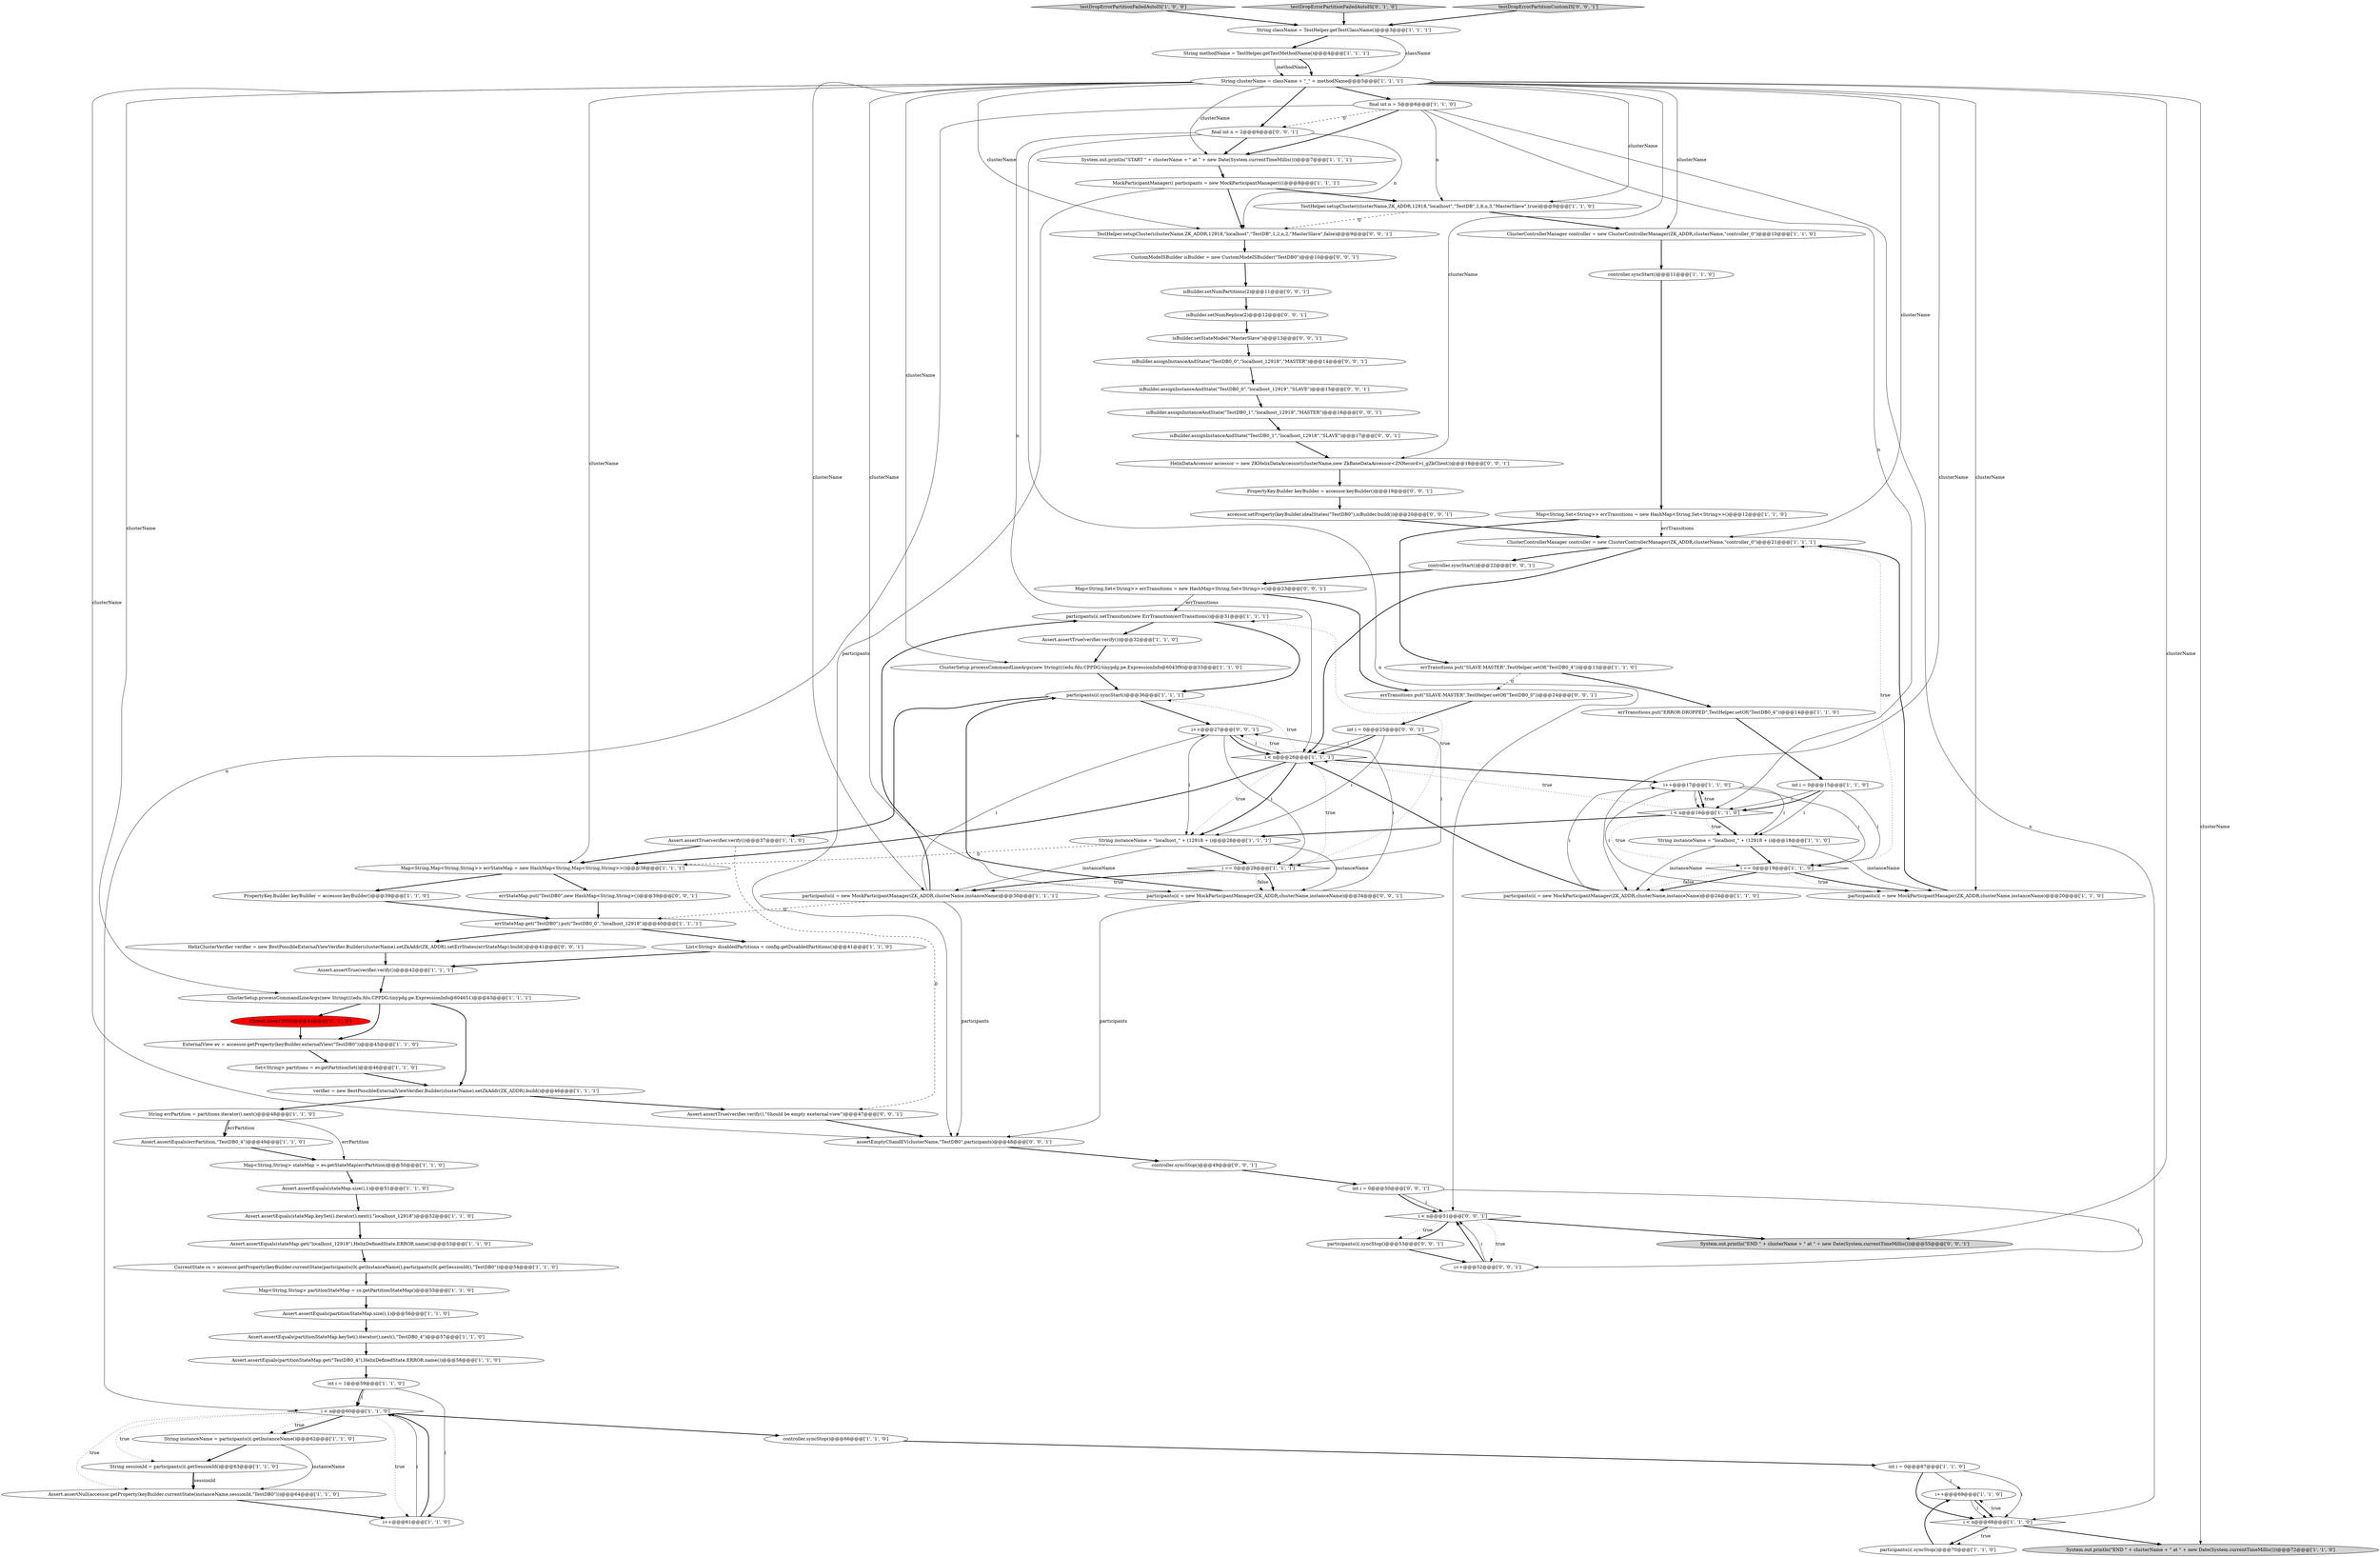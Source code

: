 digraph {
6 [style = filled, label = "String errPartition = partitions.iterator().next()@@@48@@@['1', '1', '0']", fillcolor = white, shape = ellipse image = "AAA0AAABBB1BBB"];
38 [style = filled, label = "ClusterSetup.processCommandLineArgs(new String((((edu.fdu.CPPDG.tinypdg.pe.ExpressionInfo@604651)@@@43@@@['1', '1', '1']", fillcolor = white, shape = ellipse image = "AAA0AAABBB1BBB"];
73 [style = filled, label = "Map<String,Set<String>> errTransitions = new HashMap<String,Set<String>>()@@@23@@@['0', '0', '1']", fillcolor = white, shape = ellipse image = "AAA0AAABBB3BBB"];
46 [style = filled, label = "participants(i(.setTransition(new ErrTransition(errTransitions))@@@31@@@['1', '1', '1']", fillcolor = white, shape = ellipse image = "AAA0AAABBB1BBB"];
5 [style = filled, label = "System.out.println(\"START \" + clusterName + \" at \" + new Date(System.currentTimeMillis()))@@@7@@@['1', '1', '1']", fillcolor = white, shape = ellipse image = "AAA0AAABBB1BBB"];
29 [style = filled, label = "errTransitions.put(\"ERROR-DROPPED\",TestHelper.setOf(\"TestDB0_4\"))@@@14@@@['1', '1', '0']", fillcolor = white, shape = ellipse image = "AAA0AAABBB1BBB"];
55 [style = filled, label = "errTransitions.put(\"SLAVE-MASTER\",TestHelper.setOf(\"TestDB0_4\"))@@@13@@@['1', '1', '0']", fillcolor = white, shape = ellipse image = "AAA0AAABBB1BBB"];
45 [style = filled, label = "participants(i( = new MockParticipantManager(ZK_ADDR,clusterName,instanceName)@@@24@@@['1', '1', '0']", fillcolor = white, shape = ellipse image = "AAA0AAABBB1BBB"];
69 [style = filled, label = "isBuilder.assignInstanceAndState(\"TestDB0_0\",\"localhost_12919\",\"SLAVE\")@@@15@@@['0', '0', '1']", fillcolor = white, shape = ellipse image = "AAA0AAABBB3BBB"];
89 [style = filled, label = "i < n@@@51@@@['0', '0', '1']", fillcolor = white, shape = diamond image = "AAA0AAABBB3BBB"];
0 [style = filled, label = "String instanceName = \"localhost_\" + (12918 + i)@@@28@@@['1', '1', '1']", fillcolor = white, shape = ellipse image = "AAA0AAABBB1BBB"];
58 [style = filled, label = "Map<String,Set<String>> errTransitions = new HashMap<String,Set<String>>()@@@12@@@['1', '1', '0']", fillcolor = white, shape = ellipse image = "AAA0AAABBB1BBB"];
43 [style = filled, label = "testDropErrorPartitionFailedAutoIS['1', '0', '0']", fillcolor = lightgray, shape = diamond image = "AAA0AAABBB1BBB"];
76 [style = filled, label = "participants(i(.syncStop()@@@53@@@['0', '0', '1']", fillcolor = white, shape = ellipse image = "AAA0AAABBB3BBB"];
62 [style = filled, label = "testDropErrorPartitionFailedAutoIS['0', '1', '0']", fillcolor = lightgray, shape = diamond image = "AAA0AAABBB2BBB"];
66 [style = filled, label = "int i = 0@@@25@@@['0', '0', '1']", fillcolor = white, shape = ellipse image = "AAA0AAABBB3BBB"];
41 [style = filled, label = "List<String> disabledPartitions = config.getDisabledPartitions()@@@41@@@['1', '1', '0']", fillcolor = white, shape = ellipse image = "AAA0AAABBB1BBB"];
90 [style = filled, label = "controller.syncStart()@@@22@@@['0', '0', '1']", fillcolor = white, shape = ellipse image = "AAA0AAABBB3BBB"];
48 [style = filled, label = "i++@@@17@@@['1', '1', '0']", fillcolor = white, shape = ellipse image = "AAA0AAABBB1BBB"];
36 [style = filled, label = "Assert.assertTrue(verifier.verify())@@@37@@@['1', '1', '0']", fillcolor = white, shape = ellipse image = "AAA0AAABBB1BBB"];
13 [style = filled, label = "String instanceName = participants(i(.getInstanceName()@@@62@@@['1', '1', '0']", fillcolor = white, shape = ellipse image = "AAA0AAABBB1BBB"];
50 [style = filled, label = "String sessionId = participants(i(.getSessionId()@@@63@@@['1', '1', '0']", fillcolor = white, shape = ellipse image = "AAA0AAABBB1BBB"];
16 [style = filled, label = "i < n@@@60@@@['1', '1', '0']", fillcolor = white, shape = diamond image = "AAA0AAABBB1BBB"];
17 [style = filled, label = "TestHelper.setupCluster(clusterName,ZK_ADDR,12918,\"localhost\",\"TestDB\",1,8,n,3,\"MasterSlave\",true)@@@9@@@['1', '1', '0']", fillcolor = white, shape = ellipse image = "AAA0AAABBB1BBB"];
81 [style = filled, label = "errStateMap.put(\"TestDB0\",new HashMap<String,String>())@@@39@@@['0', '0', '1']", fillcolor = white, shape = ellipse image = "AAA0AAABBB3BBB"];
82 [style = filled, label = "participants(i( = new MockParticipantManager(ZK_ADDR,clusterName,instanceName)@@@34@@@['0', '0', '1']", fillcolor = white, shape = ellipse image = "AAA0AAABBB3BBB"];
39 [style = filled, label = "CurrentState cs = accessor.getProperty(keyBuilder.currentState(participants(0(.getInstanceName(),participants(0(.getSessionId(),\"TestDB0\"))@@@54@@@['1', '1', '0']", fillcolor = white, shape = ellipse image = "AAA0AAABBB1BBB"];
52 [style = filled, label = "Assert.assertEquals(stateMap.keySet().iterator().next(),\"localhost_12918\")@@@52@@@['1', '1', '0']", fillcolor = white, shape = ellipse image = "AAA0AAABBB1BBB"];
56 [style = filled, label = "Assert.assertEquals(partitionStateMap.size(),1)@@@56@@@['1', '1', '0']", fillcolor = white, shape = ellipse image = "AAA0AAABBB1BBB"];
84 [style = filled, label = "HelixDataAccessor accessor = new ZKHelixDataAccessor(clusterName,new ZkBaseDataAccessor<ZNRecord>(_gZkClient))@@@18@@@['0', '0', '1']", fillcolor = white, shape = ellipse image = "AAA0AAABBB3BBB"];
54 [style = filled, label = "Assert.assertEquals(partitionStateMap.get(\"TestDB0_4\"),HelixDefinedState.ERROR.name())@@@58@@@['1', '1', '0']", fillcolor = white, shape = ellipse image = "AAA0AAABBB1BBB"];
63 [style = filled, label = "Thread.sleep(2000)@@@44@@@['0', '1', '0']", fillcolor = red, shape = ellipse image = "AAA1AAABBB2BBB"];
80 [style = filled, label = "Assert.assertTrue(verifier.verify(),\"Should be empty exeternal-view\")@@@47@@@['0', '0', '1']", fillcolor = white, shape = ellipse image = "AAA0AAABBB3BBB"];
77 [style = filled, label = "CustomModeISBuilder isBuilder = new CustomModeISBuilder(\"TestDB0\")@@@10@@@['0', '0', '1']", fillcolor = white, shape = ellipse image = "AAA0AAABBB3BBB"];
9 [style = filled, label = "i < n@@@16@@@['1', '1', '0']", fillcolor = white, shape = diamond image = "AAA0AAABBB1BBB"];
85 [style = filled, label = "errTransitions.put(\"SLAVE-MASTER\",TestHelper.setOf(\"TestDB0_0\"))@@@24@@@['0', '0', '1']", fillcolor = white, shape = ellipse image = "AAA0AAABBB3BBB"];
4 [style = filled, label = "i < n@@@26@@@['1', '1', '1']", fillcolor = white, shape = diamond image = "AAA0AAABBB1BBB"];
31 [style = filled, label = "int i = 1@@@59@@@['1', '1', '0']", fillcolor = white, shape = ellipse image = "AAA0AAABBB1BBB"];
65 [style = filled, label = "isBuilder.assignInstanceAndState(\"TestDB0_1\",\"localhost_12919\",\"MASTER\")@@@16@@@['0', '0', '1']", fillcolor = white, shape = ellipse image = "AAA0AAABBB3BBB"];
14 [style = filled, label = "String instanceName = \"localhost_\" + (12918 + i)@@@18@@@['1', '1', '0']", fillcolor = white, shape = ellipse image = "AAA0AAABBB1BBB"];
32 [style = filled, label = "controller.syncStop()@@@66@@@['1', '1', '0']", fillcolor = white, shape = ellipse image = "AAA0AAABBB1BBB"];
30 [style = filled, label = "i == 0@@@29@@@['1', '1', '1']", fillcolor = white, shape = diamond image = "AAA0AAABBB1BBB"];
53 [style = filled, label = "int i = 0@@@67@@@['1', '1', '0']", fillcolor = white, shape = ellipse image = "AAA0AAABBB1BBB"];
93 [style = filled, label = "isBuilder.setNumReplica(2)@@@12@@@['0', '0', '1']", fillcolor = white, shape = ellipse image = "AAA0AAABBB3BBB"];
25 [style = filled, label = "String methodName = TestHelper.getTestMethodName()@@@4@@@['1', '1', '1']", fillcolor = white, shape = ellipse image = "AAA0AAABBB1BBB"];
34 [style = filled, label = "PropertyKey.Builder keyBuilder = accessor.keyBuilder()@@@39@@@['1', '1', '0']", fillcolor = white, shape = ellipse image = "AAA0AAABBB1BBB"];
57 [style = filled, label = "i++@@@61@@@['1', '1', '0']", fillcolor = white, shape = ellipse image = "AAA0AAABBB1BBB"];
74 [style = filled, label = "System.out.println(\"END \" + clusterName + \" at \" + new Date(System.currentTimeMillis()))@@@55@@@['0', '0', '1']", fillcolor = lightgray, shape = ellipse image = "AAA0AAABBB3BBB"];
20 [style = filled, label = "Assert.assertTrue(verifier.verify())@@@32@@@['1', '1', '0']", fillcolor = white, shape = ellipse image = "AAA0AAABBB1BBB"];
67 [style = filled, label = "HelixClusterVerifier verifier = new BestPossibleExternalViewVerifier.Builder(clusterName).setZkAddr(ZK_ADDR).setErrStates(errStateMap).build()@@@41@@@['0', '0', '1']", fillcolor = white, shape = ellipse image = "AAA0AAABBB3BBB"];
21 [style = filled, label = "Map<String,Map<String,String>> errStateMap = new HashMap<String,Map<String,String>>()@@@38@@@['1', '1', '1']", fillcolor = white, shape = ellipse image = "AAA0AAABBB1BBB"];
11 [style = filled, label = "Assert.assertEquals(stateMap.size(),1)@@@51@@@['1', '1', '0']", fillcolor = white, shape = ellipse image = "AAA0AAABBB1BBB"];
72 [style = filled, label = "assertEmptyCSandEV(clusterName,\"TestDB0\",participants)@@@48@@@['0', '0', '1']", fillcolor = white, shape = ellipse image = "AAA0AAABBB3BBB"];
7 [style = filled, label = "ClusterControllerManager controller = new ClusterControllerManager(ZK_ADDR,clusterName,\"controller_0\")@@@21@@@['1', '1', '1']", fillcolor = white, shape = ellipse image = "AAA0AAABBB1BBB"];
64 [style = filled, label = "i++@@@52@@@['0', '0', '1']", fillcolor = white, shape = ellipse image = "AAA0AAABBB3BBB"];
86 [style = filled, label = "controller.syncStop()@@@49@@@['0', '0', '1']", fillcolor = white, shape = ellipse image = "AAA0AAABBB3BBB"];
83 [style = filled, label = "isBuilder.assignInstanceAndState(\"TestDB0_1\",\"localhost_12918\",\"SLAVE\")@@@17@@@['0', '0', '1']", fillcolor = white, shape = ellipse image = "AAA0AAABBB3BBB"];
2 [style = filled, label = "Map<String,String> stateMap = ev.getStateMap(errPartition)@@@50@@@['1', '1', '0']", fillcolor = white, shape = ellipse image = "AAA0AAABBB1BBB"];
91 [style = filled, label = "i++@@@27@@@['0', '0', '1']", fillcolor = white, shape = ellipse image = "AAA0AAABBB3BBB"];
70 [style = filled, label = "PropertyKey.Builder keyBuilder = accessor.keyBuilder()@@@19@@@['0', '0', '1']", fillcolor = white, shape = ellipse image = "AAA0AAABBB3BBB"];
8 [style = filled, label = "Assert.assertTrue(verifier.verify())@@@42@@@['1', '1', '1']", fillcolor = white, shape = ellipse image = "AAA0AAABBB1BBB"];
92 [style = filled, label = "testDropErrorPartitionCustomIS['0', '0', '1']", fillcolor = lightgray, shape = diamond image = "AAA0AAABBB3BBB"];
12 [style = filled, label = "ClusterSetup.processCommandLineArgs(new String((((edu.fdu.CPPDG.tinypdg.pe.ExpressionInfo@6043f9)@@@33@@@['1', '1', '0']", fillcolor = white, shape = ellipse image = "AAA0AAABBB1BBB"];
75 [style = filled, label = "final int n = 2@@@6@@@['0', '0', '1']", fillcolor = white, shape = ellipse image = "AAA0AAABBB3BBB"];
10 [style = filled, label = "Assert.assertEquals(partitionStateMap.keySet().iterator().next(),\"TestDB0_4\")@@@57@@@['1', '1', '0']", fillcolor = white, shape = ellipse image = "AAA0AAABBB1BBB"];
44 [style = filled, label = "int i = 0@@@15@@@['1', '1', '0']", fillcolor = white, shape = ellipse image = "AAA0AAABBB1BBB"];
23 [style = filled, label = "Set<String> partitions = ev.getPartitionSet()@@@46@@@['1', '1', '0']", fillcolor = white, shape = ellipse image = "AAA0AAABBB1BBB"];
78 [style = filled, label = "isBuilder.setNumPartitions(2)@@@11@@@['0', '0', '1']", fillcolor = white, shape = ellipse image = "AAA0AAABBB3BBB"];
35 [style = filled, label = "final int n = 5@@@6@@@['1', '1', '0']", fillcolor = white, shape = ellipse image = "AAA0AAABBB1BBB"];
33 [style = filled, label = "Assert.assertNull(accessor.getProperty(keyBuilder.currentState(instanceName,sessionId,\"TestDB0\")))@@@64@@@['1', '1', '0']", fillcolor = white, shape = ellipse image = "AAA0AAABBB1BBB"];
24 [style = filled, label = "participants(i(.syncStop()@@@70@@@['1', '1', '0']", fillcolor = white, shape = ellipse image = "AAA0AAABBB1BBB"];
40 [style = filled, label = "participants(i( = new MockParticipantManager(ZK_ADDR,clusterName,instanceName)@@@20@@@['1', '1', '0']", fillcolor = white, shape = ellipse image = "AAA0AAABBB1BBB"];
49 [style = filled, label = "Map<String,String> partitionStateMap = cs.getPartitionStateMap()@@@55@@@['1', '1', '0']", fillcolor = white, shape = ellipse image = "AAA0AAABBB1BBB"];
71 [style = filled, label = "TestHelper.setupCluster(clusterName,ZK_ADDR,12918,\"localhost\",\"TestDB\",1,2,n,2,\"MasterSlave\",false)@@@9@@@['0', '0', '1']", fillcolor = white, shape = ellipse image = "AAA0AAABBB3BBB"];
26 [style = filled, label = "i++@@@69@@@['1', '1', '0']", fillcolor = white, shape = ellipse image = "AAA0AAABBB1BBB"];
22 [style = filled, label = "Assert.assertEquals(errPartition,\"TestDB0_4\")@@@49@@@['1', '1', '0']", fillcolor = white, shape = ellipse image = "AAA0AAABBB1BBB"];
87 [style = filled, label = "isBuilder.setStateModel(\"MasterSlave\")@@@13@@@['0', '0', '1']", fillcolor = white, shape = ellipse image = "AAA0AAABBB3BBB"];
37 [style = filled, label = "errStateMap.get(\"TestDB0\").put(\"TestDB0_0\",\"localhost_12918\")@@@40@@@['1', '1', '1']", fillcolor = white, shape = ellipse image = "AAA0AAABBB1BBB"];
3 [style = filled, label = "controller.syncStart()@@@11@@@['1', '1', '0']", fillcolor = white, shape = ellipse image = "AAA0AAABBB1BBB"];
61 [style = filled, label = "ClusterControllerManager controller = new ClusterControllerManager(ZK_ADDR,clusterName,\"controller_0\")@@@10@@@['1', '1', '0']", fillcolor = white, shape = ellipse image = "AAA0AAABBB1BBB"];
79 [style = filled, label = "accessor.setProperty(keyBuilder.idealStates(\"TestDB0\"),isBuilder.build())@@@20@@@['0', '0', '1']", fillcolor = white, shape = ellipse image = "AAA0AAABBB3BBB"];
42 [style = filled, label = "i == 0@@@19@@@['1', '1', '0']", fillcolor = white, shape = diamond image = "AAA0AAABBB1BBB"];
59 [style = filled, label = "System.out.println(\"END \" + clusterName + \" at \" + new Date(System.currentTimeMillis()))@@@72@@@['1', '1', '0']", fillcolor = lightgray, shape = ellipse image = "AAA0AAABBB1BBB"];
15 [style = filled, label = "participants(i(.syncStart()@@@36@@@['1', '1', '1']", fillcolor = white, shape = ellipse image = "AAA0AAABBB1BBB"];
51 [style = filled, label = "String className = TestHelper.getTestClassName()@@@3@@@['1', '1', '1']", fillcolor = white, shape = ellipse image = "AAA0AAABBB1BBB"];
19 [style = filled, label = "participants(i( = new MockParticipantManager(ZK_ADDR,clusterName,instanceName)@@@30@@@['1', '1', '1']", fillcolor = white, shape = ellipse image = "AAA0AAABBB1BBB"];
88 [style = filled, label = "int i = 0@@@50@@@['0', '0', '1']", fillcolor = white, shape = ellipse image = "AAA0AAABBB3BBB"];
28 [style = filled, label = "String clusterName = className + \"_\" + methodName@@@5@@@['1', '1', '1']", fillcolor = white, shape = ellipse image = "AAA0AAABBB1BBB"];
60 [style = filled, label = "Assert.assertEquals(stateMap.get(\"localhost_12918\"),HelixDefinedState.ERROR.name())@@@53@@@['1', '1', '0']", fillcolor = white, shape = ellipse image = "AAA0AAABBB1BBB"];
1 [style = filled, label = "ExternalView ev = accessor.getProperty(keyBuilder.externalView(\"TestDB0\"))@@@45@@@['1', '1', '0']", fillcolor = white, shape = ellipse image = "AAA0AAABBB1BBB"];
18 [style = filled, label = "i < n@@@68@@@['1', '1', '0']", fillcolor = white, shape = diamond image = "AAA0AAABBB1BBB"];
47 [style = filled, label = "MockParticipantManager(( participants = new MockParticipantManager((((@@@8@@@['1', '1', '1']", fillcolor = white, shape = ellipse image = "AAA0AAABBB1BBB"];
68 [style = filled, label = "isBuilder.assignInstanceAndState(\"TestDB0_0\",\"localhost_12918\",\"MASTER\")@@@14@@@['0', '0', '1']", fillcolor = white, shape = ellipse image = "AAA0AAABBB3BBB"];
27 [style = filled, label = "verifier = new BestPossibleExternalViewVerifier.Builder(clusterName).setZkAddr(ZK_ADDR).build()@@@46@@@['1', '1', '1']", fillcolor = white, shape = ellipse image = "AAA0AAABBB1BBB"];
32->53 [style = bold, label=""];
0->30 [style = bold, label=""];
83->84 [style = bold, label=""];
72->86 [style = bold, label=""];
75->71 [style = solid, label="n"];
68->69 [style = bold, label=""];
76->64 [style = bold, label=""];
16->13 [style = dotted, label="true"];
42->45 [style = bold, label=""];
6->22 [style = bold, label=""];
25->28 [style = solid, label="methodName"];
41->8 [style = bold, label=""];
46->15 [style = bold, label=""];
85->66 [style = bold, label=""];
10->54 [style = bold, label=""];
17->71 [style = dashed, label="0"];
78->93 [style = bold, label=""];
44->14 [style = solid, label="i"];
57->16 [style = solid, label="i"];
28->82 [style = solid, label="clusterName"];
28->61 [style = solid, label="clusterName"];
28->38 [style = solid, label="clusterName"];
1->23 [style = bold, label=""];
4->30 [style = dotted, label="true"];
66->0 [style = solid, label="i"];
89->74 [style = bold, label=""];
31->57 [style = solid, label="i"];
61->3 [style = bold, label=""];
52->60 [style = bold, label=""];
67->8 [style = bold, label=""];
51->28 [style = solid, label="className"];
19->91 [style = solid, label="i"];
70->79 [style = bold, label=""];
39->49 [style = bold, label=""];
53->18 [style = solid, label="i"];
57->16 [style = bold, label=""];
30->46 [style = dotted, label="true"];
84->70 [style = bold, label=""];
9->14 [style = bold, label=""];
14->45 [style = solid, label="instanceName"];
29->44 [style = bold, label=""];
49->56 [style = bold, label=""];
48->9 [style = solid, label="i"];
48->42 [style = solid, label="i"];
9->48 [style = dotted, label="true"];
88->89 [style = solid, label="i"];
35->9 [style = solid, label="n"];
60->39 [style = bold, label=""];
66->4 [style = solid, label="i"];
48->14 [style = solid, label="i"];
28->21 [style = solid, label="clusterName"];
81->37 [style = bold, label=""];
25->28 [style = bold, label=""];
13->33 [style = solid, label="instanceName"];
55->85 [style = dashed, label="0"];
35->16 [style = solid, label="n"];
63->1 [style = bold, label=""];
55->29 [style = bold, label=""];
28->71 [style = solid, label="clusterName"];
30->82 [style = bold, label=""];
89->76 [style = dotted, label="true"];
4->0 [style = dotted, label="true"];
43->51 [style = bold, label=""];
28->12 [style = solid, label="clusterName"];
30->19 [style = dotted, label="true"];
4->21 [style = bold, label=""];
65->83 [style = bold, label=""];
16->32 [style = bold, label=""];
35->18 [style = solid, label="n"];
9->42 [style = dotted, label="true"];
16->57 [style = dotted, label="true"];
77->78 [style = bold, label=""];
28->74 [style = solid, label="clusterName"];
42->40 [style = bold, label=""];
8->38 [style = bold, label=""];
16->33 [style = dotted, label="true"];
4->0 [style = bold, label=""];
56->10 [style = bold, label=""];
28->59 [style = solid, label="clusterName"];
35->5 [style = bold, label=""];
75->4 [style = solid, label="n"];
47->72 [style = solid, label="participants"];
30->19 [style = bold, label=""];
21->81 [style = bold, label=""];
28->35 [style = bold, label=""];
42->7 [style = dotted, label="true"];
75->5 [style = bold, label=""];
90->73 [style = bold, label=""];
28->17 [style = solid, label="clusterName"];
35->17 [style = solid, label="n"];
18->26 [style = dotted, label="true"];
6->2 [style = solid, label="errPartition"];
58->7 [style = solid, label="errTransitions"];
42->45 [style = dotted, label="false"];
91->4 [style = solid, label="i"];
9->4 [style = dotted, label="true"];
51->25 [style = bold, label=""];
14->40 [style = solid, label="instanceName"];
46->20 [style = bold, label=""];
19->46 [style = bold, label=""];
3->58 [style = bold, label=""];
35->75 [style = dashed, label="0"];
75->89 [style = solid, label="n"];
26->18 [style = solid, label="i"];
0->19 [style = solid, label="instanceName"];
88->64 [style = solid, label="i"];
15->36 [style = bold, label=""];
44->9 [style = solid, label="i"];
16->13 [style = bold, label=""];
18->24 [style = bold, label=""];
22->2 [style = bold, label=""];
62->51 [style = bold, label=""];
19->72 [style = solid, label="participants"];
80->72 [style = bold, label=""];
37->41 [style = bold, label=""];
79->7 [style = bold, label=""];
66->30 [style = solid, label="i"];
21->34 [style = bold, label=""];
14->42 [style = bold, label=""];
91->4 [style = bold, label=""];
18->24 [style = dotted, label="true"];
4->91 [style = dotted, label="true"];
38->27 [style = bold, label=""];
40->48 [style = solid, label="i"];
18->59 [style = bold, label=""];
28->84 [style = solid, label="clusterName"];
7->4 [style = bold, label=""];
33->57 [style = bold, label=""];
15->91 [style = bold, label=""];
53->26 [style = solid, label="i"];
4->15 [style = dotted, label="true"];
42->40 [style = dotted, label="true"];
28->72 [style = solid, label="clusterName"];
38->1 [style = bold, label=""];
13->50 [style = bold, label=""];
28->75 [style = bold, label=""];
89->76 [style = bold, label=""];
92->51 [style = bold, label=""];
24->26 [style = bold, label=""];
91->30 [style = solid, label="i"];
36->80 [style = dashed, label="0"];
64->89 [style = bold, label=""];
50->33 [style = bold, label=""];
28->40 [style = solid, label="clusterName"];
28->7 [style = solid, label="clusterName"];
4->48 [style = bold, label=""];
28->19 [style = solid, label="clusterName"];
44->9 [style = bold, label=""];
2->11 [style = bold, label=""];
37->67 [style = bold, label=""];
50->33 [style = solid, label="sessionId"];
28->5 [style = solid, label="clusterName"];
69->65 [style = bold, label=""];
17->61 [style = bold, label=""];
6->22 [style = solid, label="errPartition"];
9->0 [style = bold, label=""];
28->45 [style = solid, label="clusterName"];
23->27 [style = bold, label=""];
16->50 [style = dotted, label="true"];
31->16 [style = bold, label=""];
53->18 [style = bold, label=""];
89->64 [style = dotted, label="true"];
86->88 [style = bold, label=""];
88->89 [style = bold, label=""];
12->15 [style = bold, label=""];
0->82 [style = solid, label="instanceName"];
48->9 [style = bold, label=""];
11->52 [style = bold, label=""];
58->55 [style = bold, label=""];
44->42 [style = solid, label="i"];
66->4 [style = bold, label=""];
27->6 [style = bold, label=""];
31->16 [style = solid, label="i"];
93->87 [style = bold, label=""];
91->0 [style = solid, label="i"];
47->71 [style = bold, label=""];
73->46 [style = solid, label="errTransitions"];
82->72 [style = solid, label="participants"];
45->4 [style = bold, label=""];
9->14 [style = dotted, label="true"];
5->47 [style = bold, label=""];
36->21 [style = bold, label=""];
45->48 [style = solid, label="i"];
40->7 [style = bold, label=""];
82->91 [style = solid, label="i"];
71->77 [style = bold, label=""];
64->89 [style = solid, label="i"];
34->37 [style = bold, label=""];
54->31 [style = bold, label=""];
0->21 [style = dashed, label="0"];
38->63 [style = bold, label=""];
30->82 [style = dotted, label="false"];
73->85 [style = bold, label=""];
20->12 [style = bold, label=""];
47->17 [style = bold, label=""];
7->90 [style = bold, label=""];
87->68 [style = bold, label=""];
19->37 [style = dashed, label="0"];
82->15 [style = bold, label=""];
27->80 [style = bold, label=""];
26->18 [style = bold, label=""];
}
